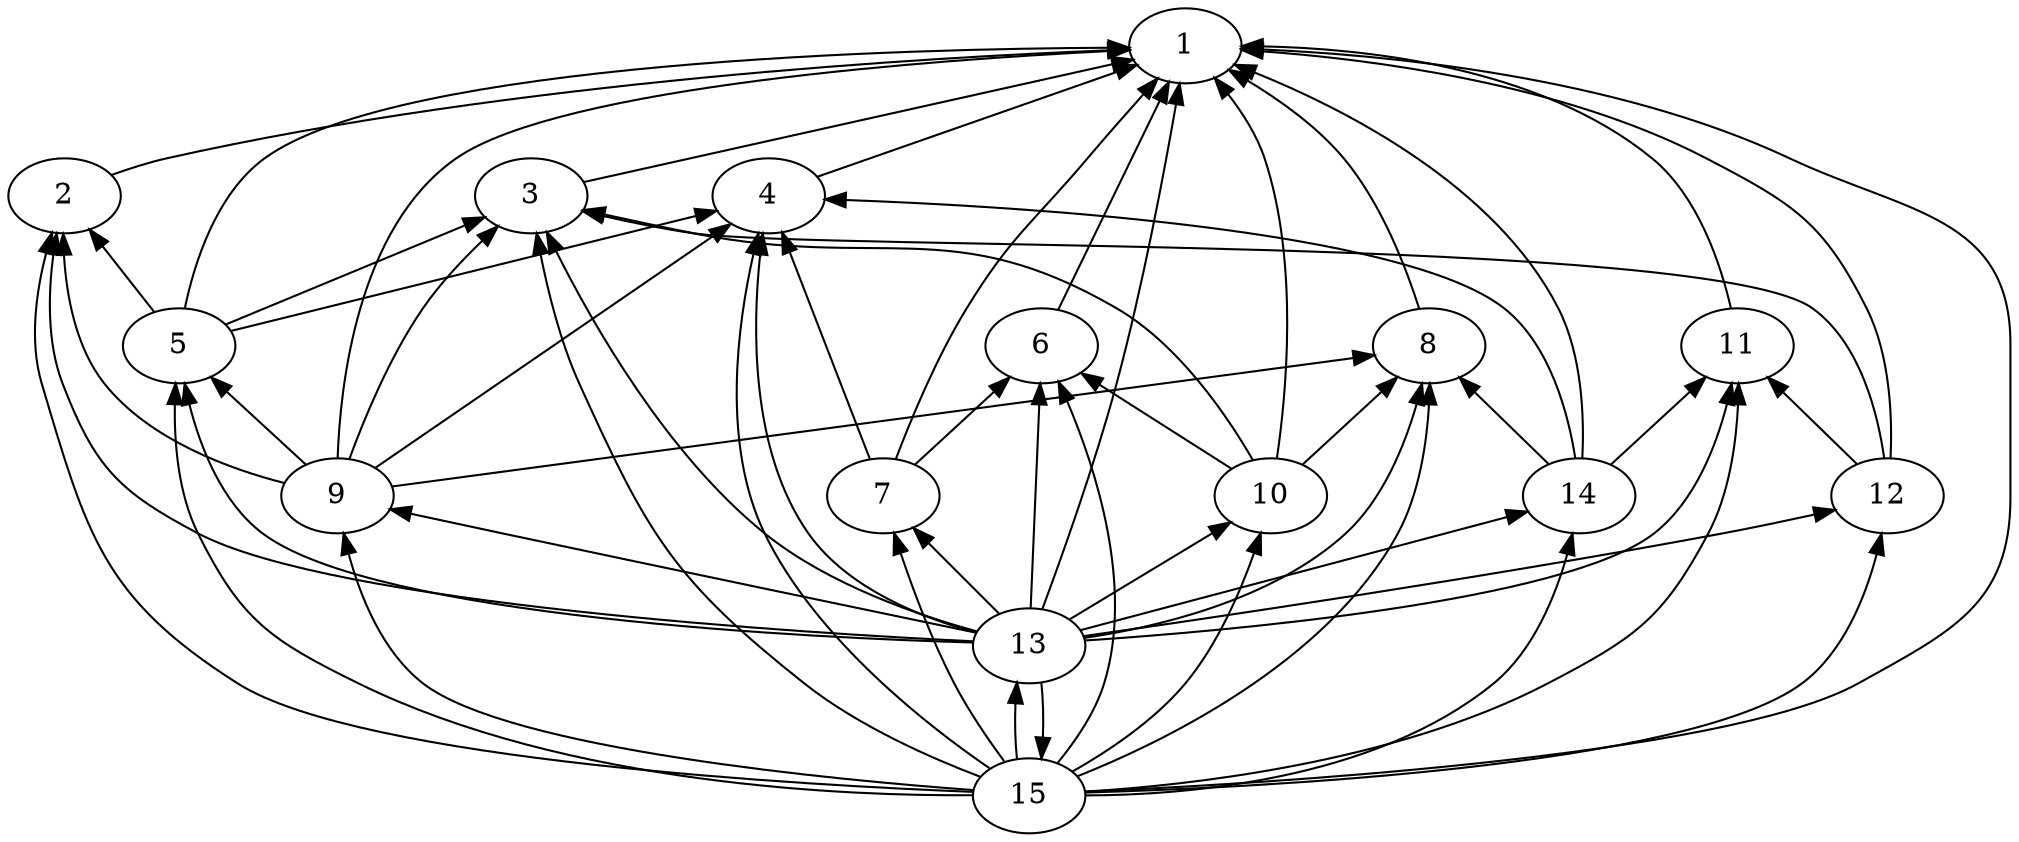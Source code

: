 strict digraph G {
	graph [bb="0,0,961,396"];
	node [label="\N"];
	1	 [height=0.5,
		label=1,
		pos="565,378",
		width=0.75];
	2	 [height=0.5,
		label=2,
		pos="27,306",
		width=0.75];
	1 -> 2	 [dir=back,
		pos="s,537.84,377.3 527.71,376.95 445.22,373.96 241.48,362.92 76,324 67.354,321.97 58.147,318.85 50.076,315.78"];
	3	 [height=0.5,
		label=3,
		pos="251,306",
		width=0.75];
	1 -> 3	 [dir=back,
		pos="s,539.15,372.1 529.32,369.86 483.1,359.3 400.03,340.32 329,324 311.53,319.98 291.86,315.45 276.64,311.93"];
	4	 [height=0.5,
		label=4,
		pos="365,306",
		width=0.75];
	1 -> 4	 [dir=back,
		pos="s,540.88,369.32 531.46,365.93 491.11,351.4 424.38,327.38 388.9,314.6"];
	5	 [height=0.5,
		label=5,
		pos="82,234",
		width=0.75];
	1 -> 5	 [dir=back,
		pos="s,537.84,376.22 527.82,375.54 427.3,368.59 155.45,347.78 123,324 99.595,306.85 89.224,273.12 84.878,252.18"];
	6	 [height=0.5,
		label=6,
		pos="496,234",
		width=0.75];
	1 -> 6	 [dir=back,
		pos="s,556.68,360.63 552.27,351.44 538.31,322.29 516.28,276.33 504.35,251.43"];
	7	 [height=0.5,
		label=7,
		pos="420,162",
		width=0.75];
	1 -> 7	 [dir=back,
		pos="s,550.85,362.07 544.02,354.29 535.82,344.93 526.39,334.02 518,324 491.62,292.5 481.41,287.07 460,252 445.48,228.21 433.23,198.23 \
426.25,179.59"];
	8	 [height=0.5,
		label=8,
		pos="682,234",
		width=0.75];
	1 -> 8	 [dir=back,
		pos="s,586.36,366.95 595,361.82 610.32,352.39 628.34,339.34 641,324 659.04,302.15 670.86,271.08 676.98,251.75"];
	9	 [height=0.5,
		label=9,
		pos="158,162",
		width=0.75];
	1 -> 9	 [dir=back,
		pos="s,537.97,376.86 527.93,376.35 448.52,372.18 265.15,358.93 215,324 167.54,290.94 159.28,214.95 158.06,180.09"];
	10	 [height=0.5,
		label=10,
		pos="606,162",
		width=0.75];
	1 -> 10	 [dir=back,
		pos="s,579.8,362.39 586.16,354.43 592.86,345.53 599.44,334.9 603,324 619.34,274 613.41,210.61 609.02,180.07"];
	11	 [height=0.5,
		label=11,
		pos="830,234",
		width=0.75];
	1 -> 11	 [dir=back,
		pos="s,591.57,374.55 601.76,373.1 657.69,365.01 760.67,347.38 789,324 811.25,305.64 821.95,272.62 826.68,252.08"];
	12	 [height=0.5,
		label=12,
		pos="902,162",
		width=0.75];
	1 -> 12	 [dir=back,
		pos="s,592.13,376.84 602.31,376.12 653.09,372.24 745.59,360.34 815,324 856.51,302.27 871,293.88 892,252 903.42,229.23 904.39,199.24 903.56,\
180.28"];
	13	 [height=0.5,
		label=13,
		pos="490,90",
		width=0.75];
	1 -> 13	 [dir=back,
		pos="s,562.04,359.85 560.31,349.73 554.67,317.21 544.39,262.34 532,216 521.51,176.8 505.59,131.94 496.67,107.74"];
	14	 [height=0.5,
		label=14,
		pos="754,162",
		width=0.75];
	1 -> 14	 [dir=back,
		pos="s,589.13,369.46 598.54,365.67 641.18,347.95 712.89,310.77 743,252 754.63,229.3 755.94,199.29 755.34,180.31"];
	15	 [height=0.5,
		label=15,
		pos="490,18",
		width=0.75];
	1 -> 15	 [dir=back,
		pos="s,592.03,374.77 602.26,373.49 670.05,364.88 810.66,345.09 855,324 910.81,297.45 961,295.8 961,234 961,234 961,234 961,162 961,110.5 \
932.9,97.237 888,72 824.02,36.039 596.16,22.706 517.19,19.103"];
	2 -> 5	 [dir=back,
		pos="s,39.48,289.66 45.767,281.43 53.626,271.14 62.546,259.47 69.569,250.27"];
	2 -> 9	 [dir=back,
		pos="s,26.334,287.83 26.692,277.82 27.868,258.58 32.285,233.5 46,216 67.44,188.65 106.21,174.34 132.03,167.49"];
	2 -> 13	 [dir=back,
		pos="s,23.019,288.06 21.488,278.05 19.124,259.79 18.404,235.75 26,216 41.476,175.76 52.87,164.12 91,144 156.07,109.67 383.9,95.286 462.83,\
91.258"];
	2 -> 15	 [dir=back,
		pos="s,20.699,288.39 17.997,278.76 13.384,260.66 9.893,236.53 16,216 37.794,142.74 45.523,113.04 110,72 168.88,34.521 385.88,22.22 462.77,\
18.988"];
	3 -> 5	 [dir=back,
		pos="s,228.21,296.29 218.91,292.33 185.63,278.15 134.42,256.33 104.97,243.79"];
	3 -> 9	 [dir=back,
		pos="s,234.48,291.63 227.11,284.61 217.56,275.24 206.97,263.72 199,252 183.27,228.85 170.95,198.7 164.07,179.84"];
	3 -> 10	 [dir=back,
		pos="s,276.57,299.75 286.33,297.44 299.67,294.32 315,290.85 329,288 418.78,269.69 452.9,298.25 532,252 562.04,234.44 585.12,199.85 597.03,\
179.04"];
	3 -> 12	 [dir=back,
		pos="s,276.1,299.13 285.88,296.7 299.27,293.46 314.76,290.11 329,288 388.16,279.25 817.63,287.16 866,252 889,235.28 897.32,201.41 900.32,\
180.32"];
	3 -> 13	 [dir=back,
		pos="s,258.84,288.72 263.32,279.54 280.93,244.31 316.37,182.02 363,144 393.45,119.17 437.01,103.99 464.38,96.29"];
	3 -> 15	 [dir=back,
		pos="s,253.74,287.79 255.59,277.82 259.18,259.64 265.07,235.78 274,216 306.9,143.08 319.49,121.93 382,72 407.88,51.329 442.95,35.604 \
466.01,26.594"];
	4 -> 5	 [dir=back,
		pos="s,339.39,299.48 329.58,296.99 271.63,282.25 157.96,253.33 107.35,240.45"];
	4 -> 7	 [dir=back,
		pos="s,371.74,288.34 375.39,278.81 386.48,249.77 403.73,204.6 413.2,179.8"];
	4 -> 9	 [dir=back,
		pos="s,346.27,292.97 338.05,287.25 295.47,257.63 213.71,200.75 176.84,175.11"];
	4 -> 13	 [dir=back,
		pos="s,362.01,288.05 360.77,277.7 357.15,242.98 356.26,183.84 384,144 402.76,117.05 439.11,102.75 463.96,95.776"];
	4 -> 14	 [dir=back,
		pos="s,391.99,305.25 402.16,304.88 482.62,301.75 669.61,290.42 718,252 740.27,234.32 748.83,200.76 752.07,179.99"];
	4 -> 15	 [dir=back,
		pos="s,359.77,287.85 357.37,277.79 349.84,244.11 342.19,186.94 363,144 387.66,93.134 441.45,50.909 470.48,30.747"];
	5 -> 9	 [dir=back,
		pos="s,97.747,219.08 105.24,211.98 117.24,200.61 131.58,187.03 142.27,176.9"];
	5 -> 13	 [dir=back,
		pos="s,84.743,215.93 87.016,205.9 92.194,185.47 102.4,158.88 122,144 175.75,103.21 387.02,93.03 462.78,90.667"];
	5 -> 15	 [dir=back,
		pos="s,80.158,215.72 79.794,205.58 79.543,187.11 81.511,163.03 91,144 112.05,101.78 126.64,92.777 169,72 221.01,46.49 395.56,27.208 463.05,\
20.538"];
	6 -> 7	 [dir=back,
		pos="s,480.25,219.08 472.76,211.98 460.76,200.61 446.42,187.03 435.73,176.9"];
	6 -> 10	 [dir=back,
		pos="s,515.41,221.29 523.9,215.74 543.43,202.96 569.03,186.2 586.41,174.82"];
	6 -> 13	 [dir=back,
		pos="s,495.24,215.76 494.81,205.47 493.6,176.52 491.77,132.57 490.75,108.09"];
	6 -> 15	 [dir=back,
		pos="s,504.52,216.68 508.56,207.41 522.16,174.95 540.12,118.64 526,72 521.69,57.765 512.25,43.853 504.12,33.716"];
	7 -> 13	 [dir=back,
		pos="s,434.85,146.73 441.96,139.41 452.78,128.29 465.53,115.17 475.18,105.25"];
	7 -> 15	 [dir=back,
		pos="s,425.38,144.24 428.56,134.55 434.67,116.36 443.62,92.213 454,72 460.8,58.771 470.16,44.827 477.63,34.423"];
	8 -> 9	 [dir=back,
		pos="s,655.29,230.33 645.09,228.93 545.2,215.2 271.3,177.57 184.65,165.66"];
	8 -> 10	 [dir=back,
		pos="s,666.25,219.08 658.76,211.98 646.76,200.61 632.42,187.03 621.73,176.9"];
	8 -> 13	 [dir=back,
		pos="s,678.45,215.96 675.89,206.26 670.2,186.46 659.84,160.52 642,144 606.55,111.18 549.86,98.071 516.65,93.012"];
	8 -> 14	 [dir=back,
		pos="s,697.27,218.73 704.59,211.41 715.71,200.29 728.83,187.17 738.75,177.25"];
	8 -> 15	 [dir=back,
		pos="s,682.36,215.99 681.96,205.81 680.85,187.26 677.26,162.99 667,144 633.3,81.607 553.64,42.901 513.7,26.741"];
	9 -> 13	 [dir=back,
		pos="s,183.6,156.07 193.53,153.8 207.12,150.69 222.77,147.14 237,144 319.89,125.71 418.29,104.99 464.12,95.402"];
	9 -> 15	 [dir=back,
		pos="s,161.07,144.07 163.5,134.1 168.99,113.77 179.53,87.217 199,72 240.09,39.883 399,24.747 463.03,19.856"];
	10 -> 13	 [dir=back,
		pos="s,586.06,149.62 577.29,144.18 556.39,131.21 528.62,113.97 510.07,102.46"];
	10 -> 15	 [dir=back,
		pos="s,600.95,144.27 597.75,134.7 591.06,115.71 580.23,90.565 565,72 550.14,53.89 527.84,38.873 511.41,29.311"];
	11 -> 12	 [dir=back,
		pos="s,845.27,218.73 852.59,211.41 863.71,200.29 876.83,187.17 886.75,177.25"];
	11 -> 13	 [dir=back,
		pos="s,827.16,216.06 824.84,206.09 819.59,185.74 809.36,159.19 790,144 747.64,110.76 583.05,96.244 517.33,91.688"];
	11 -> 14	 [dir=back,
		pos="s,814.25,219.08 806.76,211.98 794.76,200.61 780.42,187.03 769.73,176.9"];
	11 -> 15	 [dir=back,
		pos="s,830.57,215.67 830.27,205.51 829.35,187.02 826.01,162.93 816,144 794.09,102.59 780.5,93.748 739,72 664.95,33.194 564.52,22.254 \
517.02,19.186"];
	12 -> 13	 [dir=back,
		pos="s,876.47,155.75 866.55,153.42 852.97,150.27 837.3,146.79 823,144 709.46,121.88 572.91,101.75 516.43,93.706"];
	12 -> 15	 [dir=back,
		pos="s,899.05,143.92 896.74,134.16 891.36,113.68 880.85,86.903 861,72 806.54,31.117 593.24,20.99 517.15,18.655"];
	13 -> 15	 [dir=back,
		pos="s,484.08,72.202 483.41,62.176 483.06,53.236 483.29,43.586 484.1,35.593"];
	14 -> 13	 [dir=back,
		pos="s,728.69,155.1 718.87,152.42 664.82,137.68 562.58,109.8 515.24,96.883"];
	14 -> 15	 [dir=back,
		pos="s,750.68,143.92 748.16,134.04 742.51,113.91 731.94,87.644 713,72 683.06,47.264 569.34,28.88 516.85,21.524"];
	15 -> 13	 [dir=back,
		pos="s,495.9,35.593 496.58,45.596 496.94,54.523 496.72,64.181 495.92,72.202"];
}
